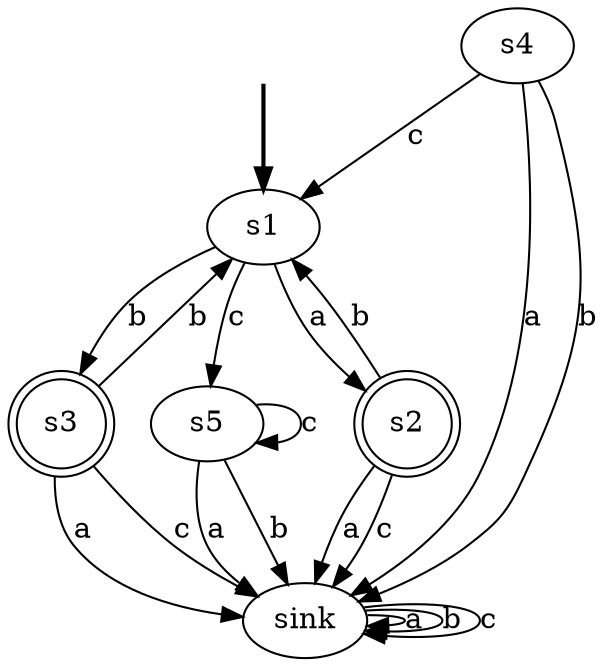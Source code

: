 digraph {
	fake [style=invisible]
	s5
	s3 [shape=doublecircle]
	s1 [root=true]
	sink
	s2 [shape=doublecircle]
	s4
	fake -> s1 [style=bold]
	s5 -> sink [label=a]
	s5 -> sink [label=b]
	s5 -> s5 [label=c]
	s3 -> sink [label=a]
	s3 -> s1 [label=b]
	s3 -> sink [label=c]
	s1 -> s2 [label=a]
	s1 -> s3 [label=b]
	s1 -> s5 [label=c]
	sink -> sink [label=a]
	sink -> sink [label=b]
	sink -> sink [label=c]
	s2 -> sink [label=a]
	s2 -> s1 [label=b]
	s2 -> sink [label=c]
	s4 -> sink [label=a]
	s4 -> sink [label=b]
	s4 -> s1 [label=c]
}
